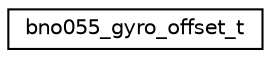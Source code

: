 digraph "Graphical Class Hierarchy"
{
  edge [fontname="Helvetica",fontsize="10",labelfontname="Helvetica",labelfontsize="10"];
  node [fontname="Helvetica",fontsize="10",shape=record];
  rankdir="LR";
  Node1 [label="bno055_gyro_offset_t",height=0.2,width=0.4,color="black", fillcolor="white", style="filled",URL="$structbno055__gyro__offset__t.html",tooltip="struct for Gyro offset "];
}
